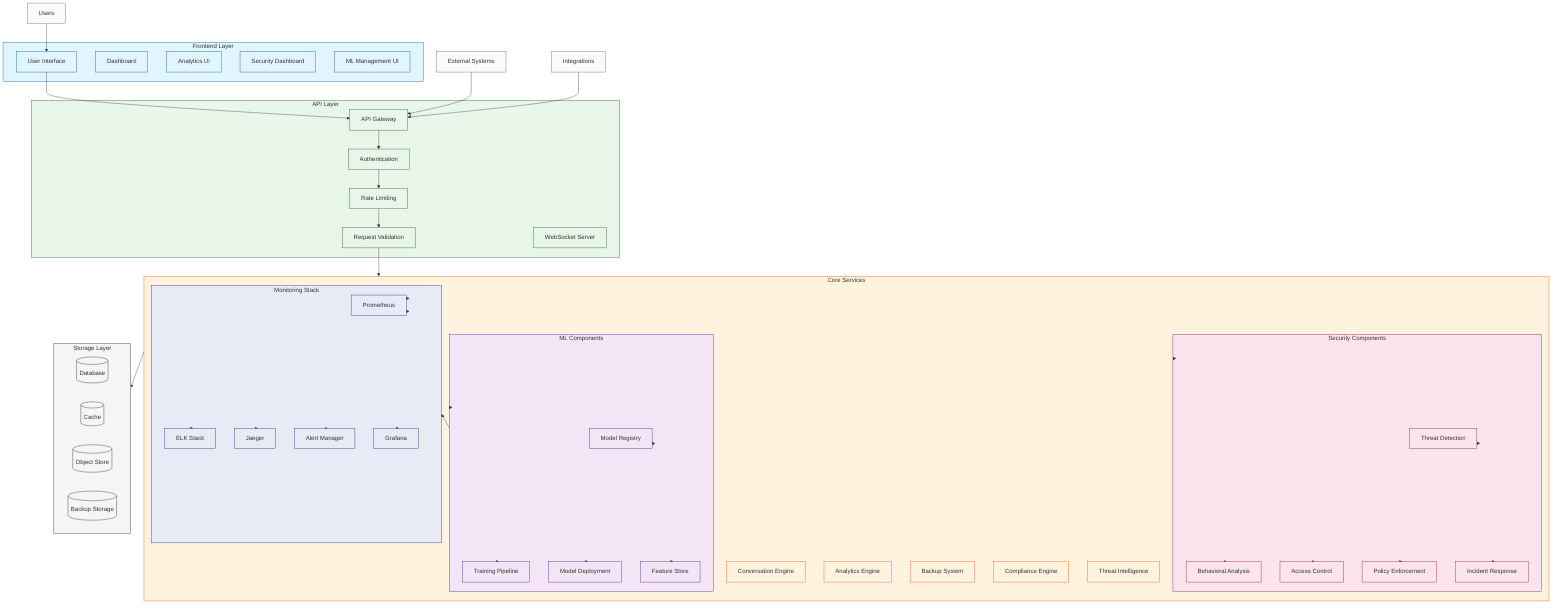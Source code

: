 graph TB
    %% Main Components
    subgraph Frontend["Frontend Layer"]
        UI[User Interface]
        Dashboard[Dashboard]
        Analytics[Analytics UI]
        SecurityUI[Security Dashboard]
        MLUI[ML Management UI]
    end

    subgraph API["API Layer"]
        Gateway[API Gateway]
        Auth[Authentication]
        RateLimit[Rate Limiting]
        Validation[Request Validation]
        WebSocket[WebSocket Server]
    end

    subgraph Core["Core Services"]
        Security[Security System]
        Conversation[Conversation Engine]
        AnalyticsEngine[Analytics Engine]
        Monitoring[Monitoring System]
        ML[ML Model Management]
        Backup[Backup System]
        Compliance[Compliance Engine]
        ThreatIntel[Threat Intelligence]
    end

    subgraph Security["Security Components"]
        ThreatDetect[Threat Detection]
        BehaviorAnalysis[Behavioral Analysis]
        AccessControl[Access Control]
        PolicyEnforcement[Policy Enforcement]
        IncidentResponse[Incident Response]
    end

    subgraph ML["ML Components"]
        ModelRegistry[Model Registry]
        Training[Training Pipeline]
        Deployment[Model Deployment]
        Monitoring[Model Monitoring]
        FeatureStore[Feature Store]
    end

    subgraph Monitoring["Monitoring Stack"]
        Metrics[Prometheus]
        Logging[ELK Stack]
        Tracing[Jaeger]
        Alerting[Alert Manager]
        Grafana[Grafana]
    end

    subgraph Storage["Storage Layer"]
        Database[(Database)]
        Cache[(Cache)]
        ObjectStore[(Object Store)]
        BackupStore[(Backup Storage)]
    end

    %% External Systems
    External[External Systems]
    Users[Users]
    Integrations[Integrations]

    %% Connections
    Users --> UI
    UI --> Gateway
    Gateway --> Auth
    Auth --> RateLimit
    RateLimit --> Validation
    Validation --> Core

    Core --> Security
    Core --> ML
    Core --> Monitoring
    Core --> Storage

    Security --> ThreatDetect
    Security --> BehaviorAnalysis
    Security --> AccessControl
    Security --> PolicyEnforcement
    Security --> IncidentResponse

    ML --> ModelRegistry
    ML --> Training
    ML --> Deployment
    ML --> Monitoring
    ML --> FeatureStore

    Monitoring --> Metrics
    Monitoring --> Logging
    Monitoring --> Tracing
    Monitoring --> Alerting
    Monitoring --> Grafana

    External --> Gateway
    Integrations --> Gateway

    %% Styling
    classDef frontend fill:#e1f5fe,stroke:#01579b
    classDef api fill:#e8f5e9,stroke:#1b5e20
    classDef core fill:#fff3e0,stroke:#e65100
    classDef security fill:#fce4ec,stroke:#880e4f
    classDef ml fill:#f3e5f5,stroke:#4a148c
    classDef monitoring fill:#e8eaf6,stroke:#1a237e
    classDef storage fill:#f5f5f5,stroke:#212121
    classDef external fill:#fafafa,stroke:#616161

    class Frontend,UI,Dashboard,Analytics,SecurityUI,MLUI frontend
    class API,Gateway,Auth,RateLimit,Validation,WebSocket api
    class Core,Security,Conversation,AnalyticsEngine,Monitoring,ML,Backup,Compliance,ThreatIntel core
    class Security,ThreatDetect,BehaviorAnalysis,AccessControl,PolicyEnforcement,IncidentResponse security
    class ML,ModelRegistry,Training,Deployment,Monitoring,FeatureStore ml
    class Monitoring,Metrics,Logging,Tracing,Alerting,Grafana monitoring
    class Storage,Database,Cache,ObjectStore,BackupStore storage
    class External,Users,Integrations external